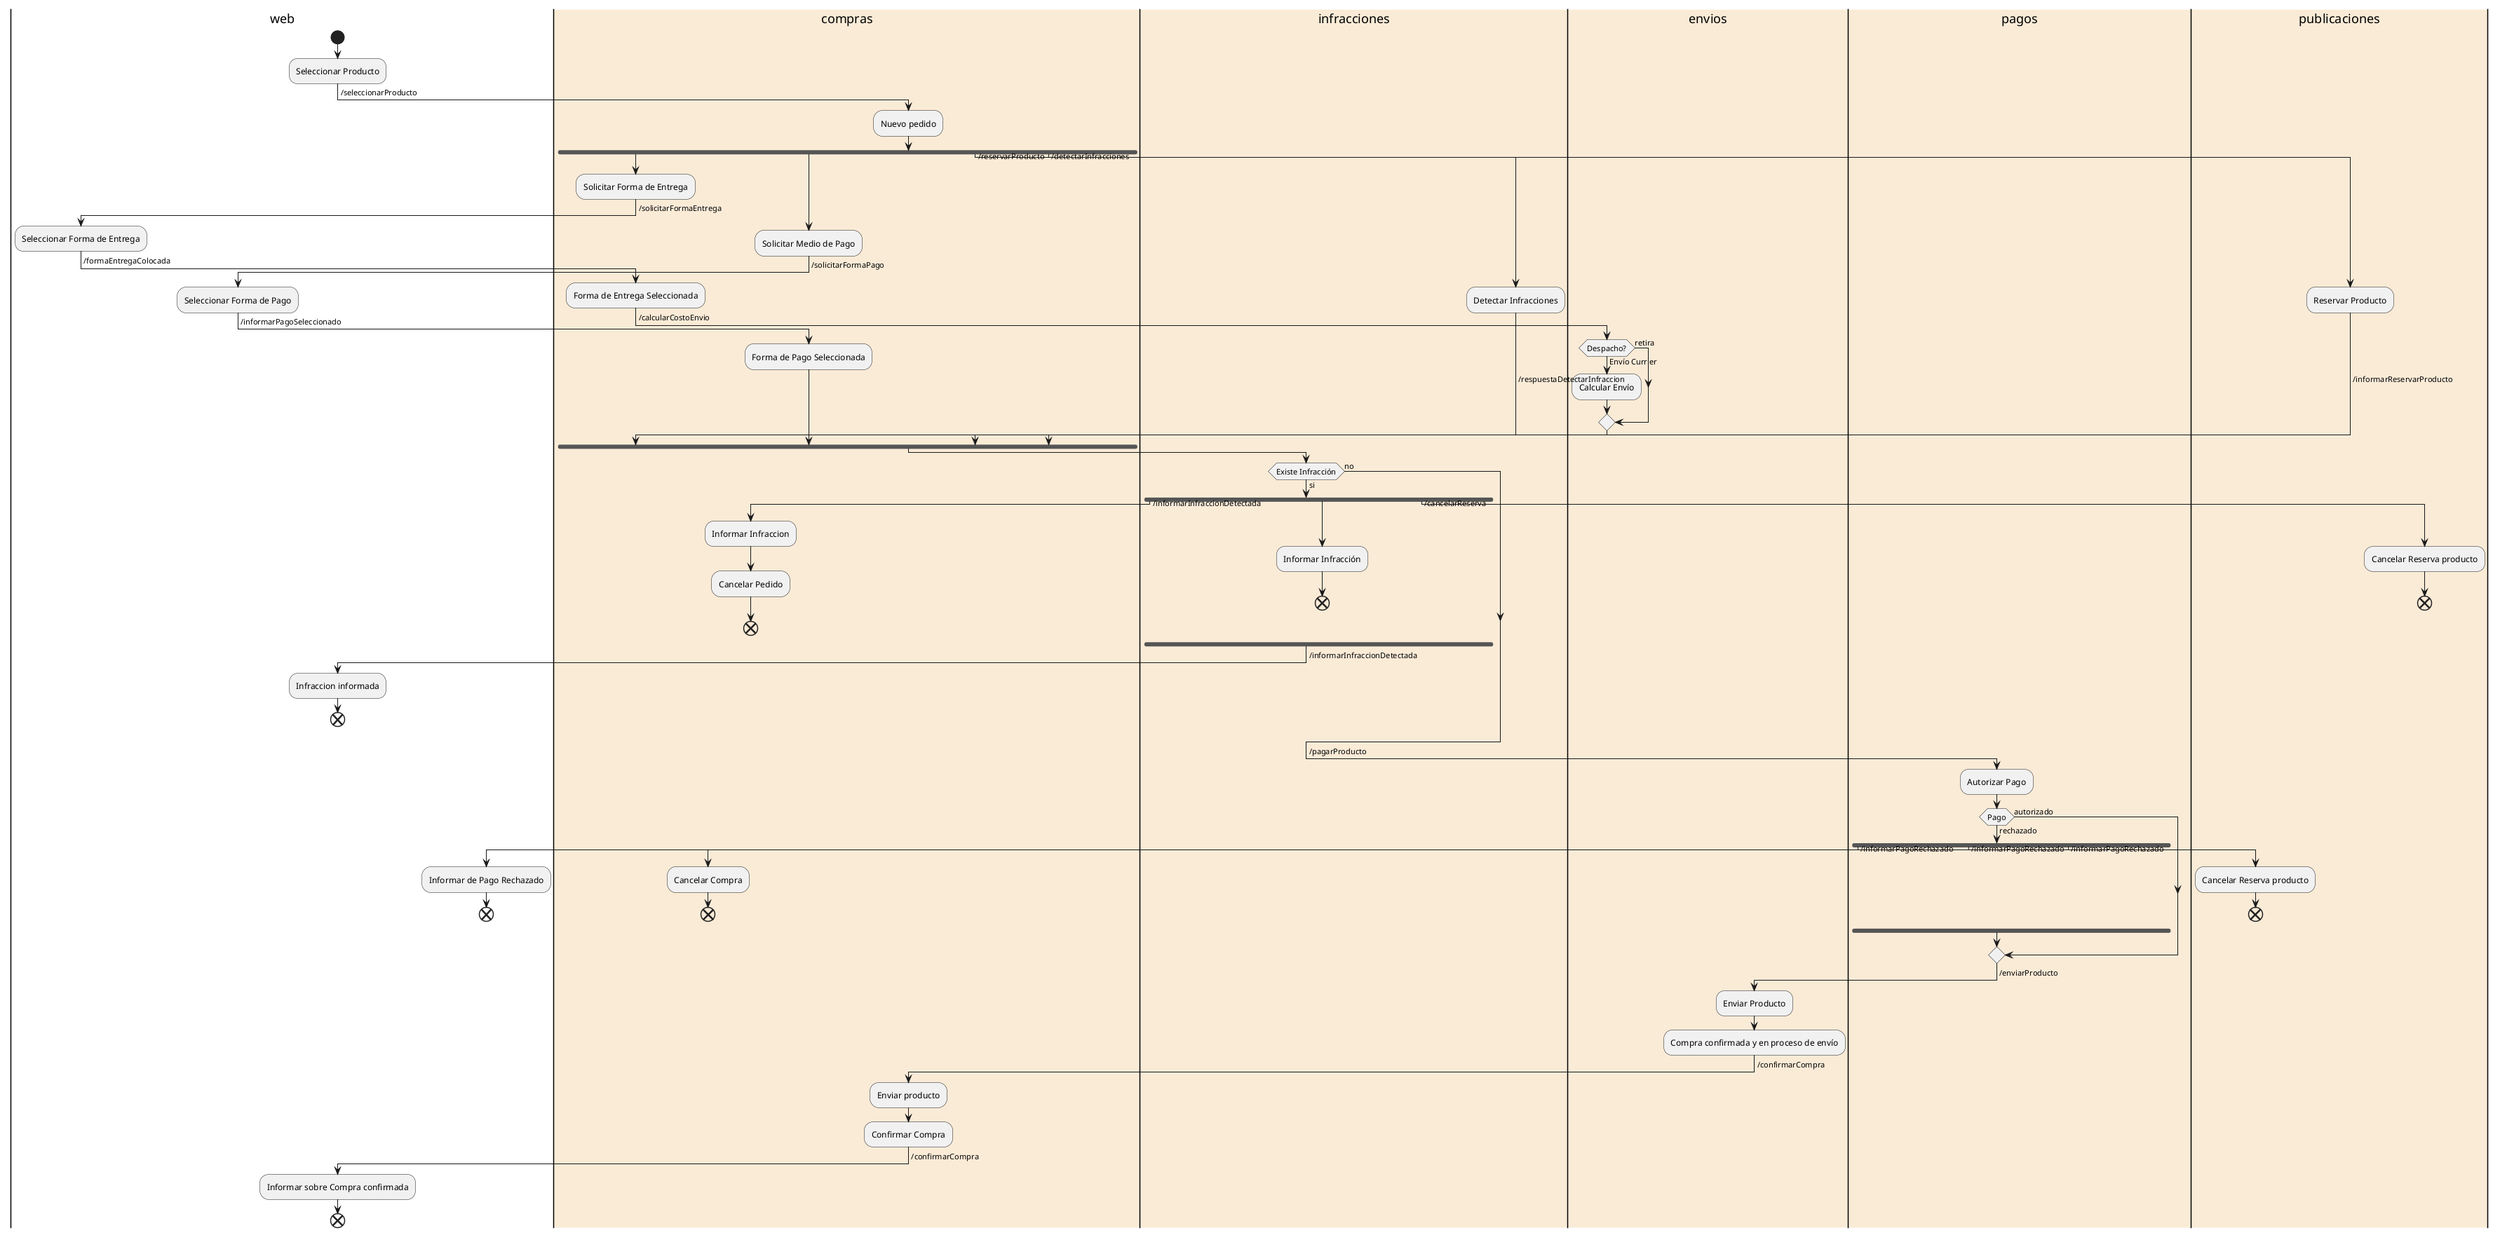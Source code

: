 @startuml workflow-livre-markket-monolitic-secuencial
|web|
|#AntiqueWhite|compras|
|#AntiqueWhite|infracciones|
|#AntiqueWhite|envios|
|#AntiqueWhite|pagos|
|#AntiqueWhite|publicaciones|
|web|
start
:Seleccionar Producto;
->/seleccionarProducto;
|compras|
:Nuevo pedido;
fork
:Solicitar Forma de Entrega;
->/solicitarFormaEntrega;
|web|
:Seleccionar Forma de Entrega;
->/formaEntregaColocada;
|compras|
:Forma de Entrega Seleccionada;
->/calcularCostoEnvio;
|envios|
if (Despacho?) then (Envío Currier)
:Calcular Envío;
else (retira)
endif
fork again
|compras|
:Solicitar Medio de Pago;
->/solicitarFormaPago;
|web|
:Seleccionar Forma de Pago;
->/informarPagoSeleccionado;
|compras|
:Forma de Pago Seleccionada;
fork again
->/reservarProducto;
|publicaciones|
:Reservar Producto;
->/informarReservarProducto;
fork again
->/detectarInfracciones;
|infracciones|
:Detectar Infracciones;
->/respuestaDetectarInfraccion;
|compras|
end fork
|infracciones|
if (Existe Infracción) then (si)
fork
->/informarInfraccionDetectada;
|compras|
:Informar Infraccion;
:Cancelar Pedido;
end
fork again
|infracciones|
:Informar Infracción;
end
fork again
->/cancelarReserva;
|publicaciones|
:Cancelar Reserva producto;
end
|infracciones|
end fork
->/informarInfraccionDetectada;
|web|
:Infraccion informada;
end
|compras|
else (no)
endif
->/pagarProducto;
|pagos|
:Autorizar Pago;
if (Pago) then (rechazado)
fork
->/informarPagoRechazado;
|compras|
:Cancelar Compra;
end
fork again
->/informarPagoRechazado;
|publicaciones|
:Cancelar Reserva producto;
end
fork again
->/informarPagoRechazado;
|web|
:Informar de Pago Rechazado;
end
|pagos|
end fork
|compras|
else (autorizado)
endif
->/enviarProducto;
|envios|
:Enviar Producto;
:Compra confirmada y en proceso de envío;
->/confirmarCompra;
|compras|
:Enviar producto;
:Confirmar Compra;
->/confirmarCompra;
|web|
:Informar sobre Compra confirmada;
end 
@enduml